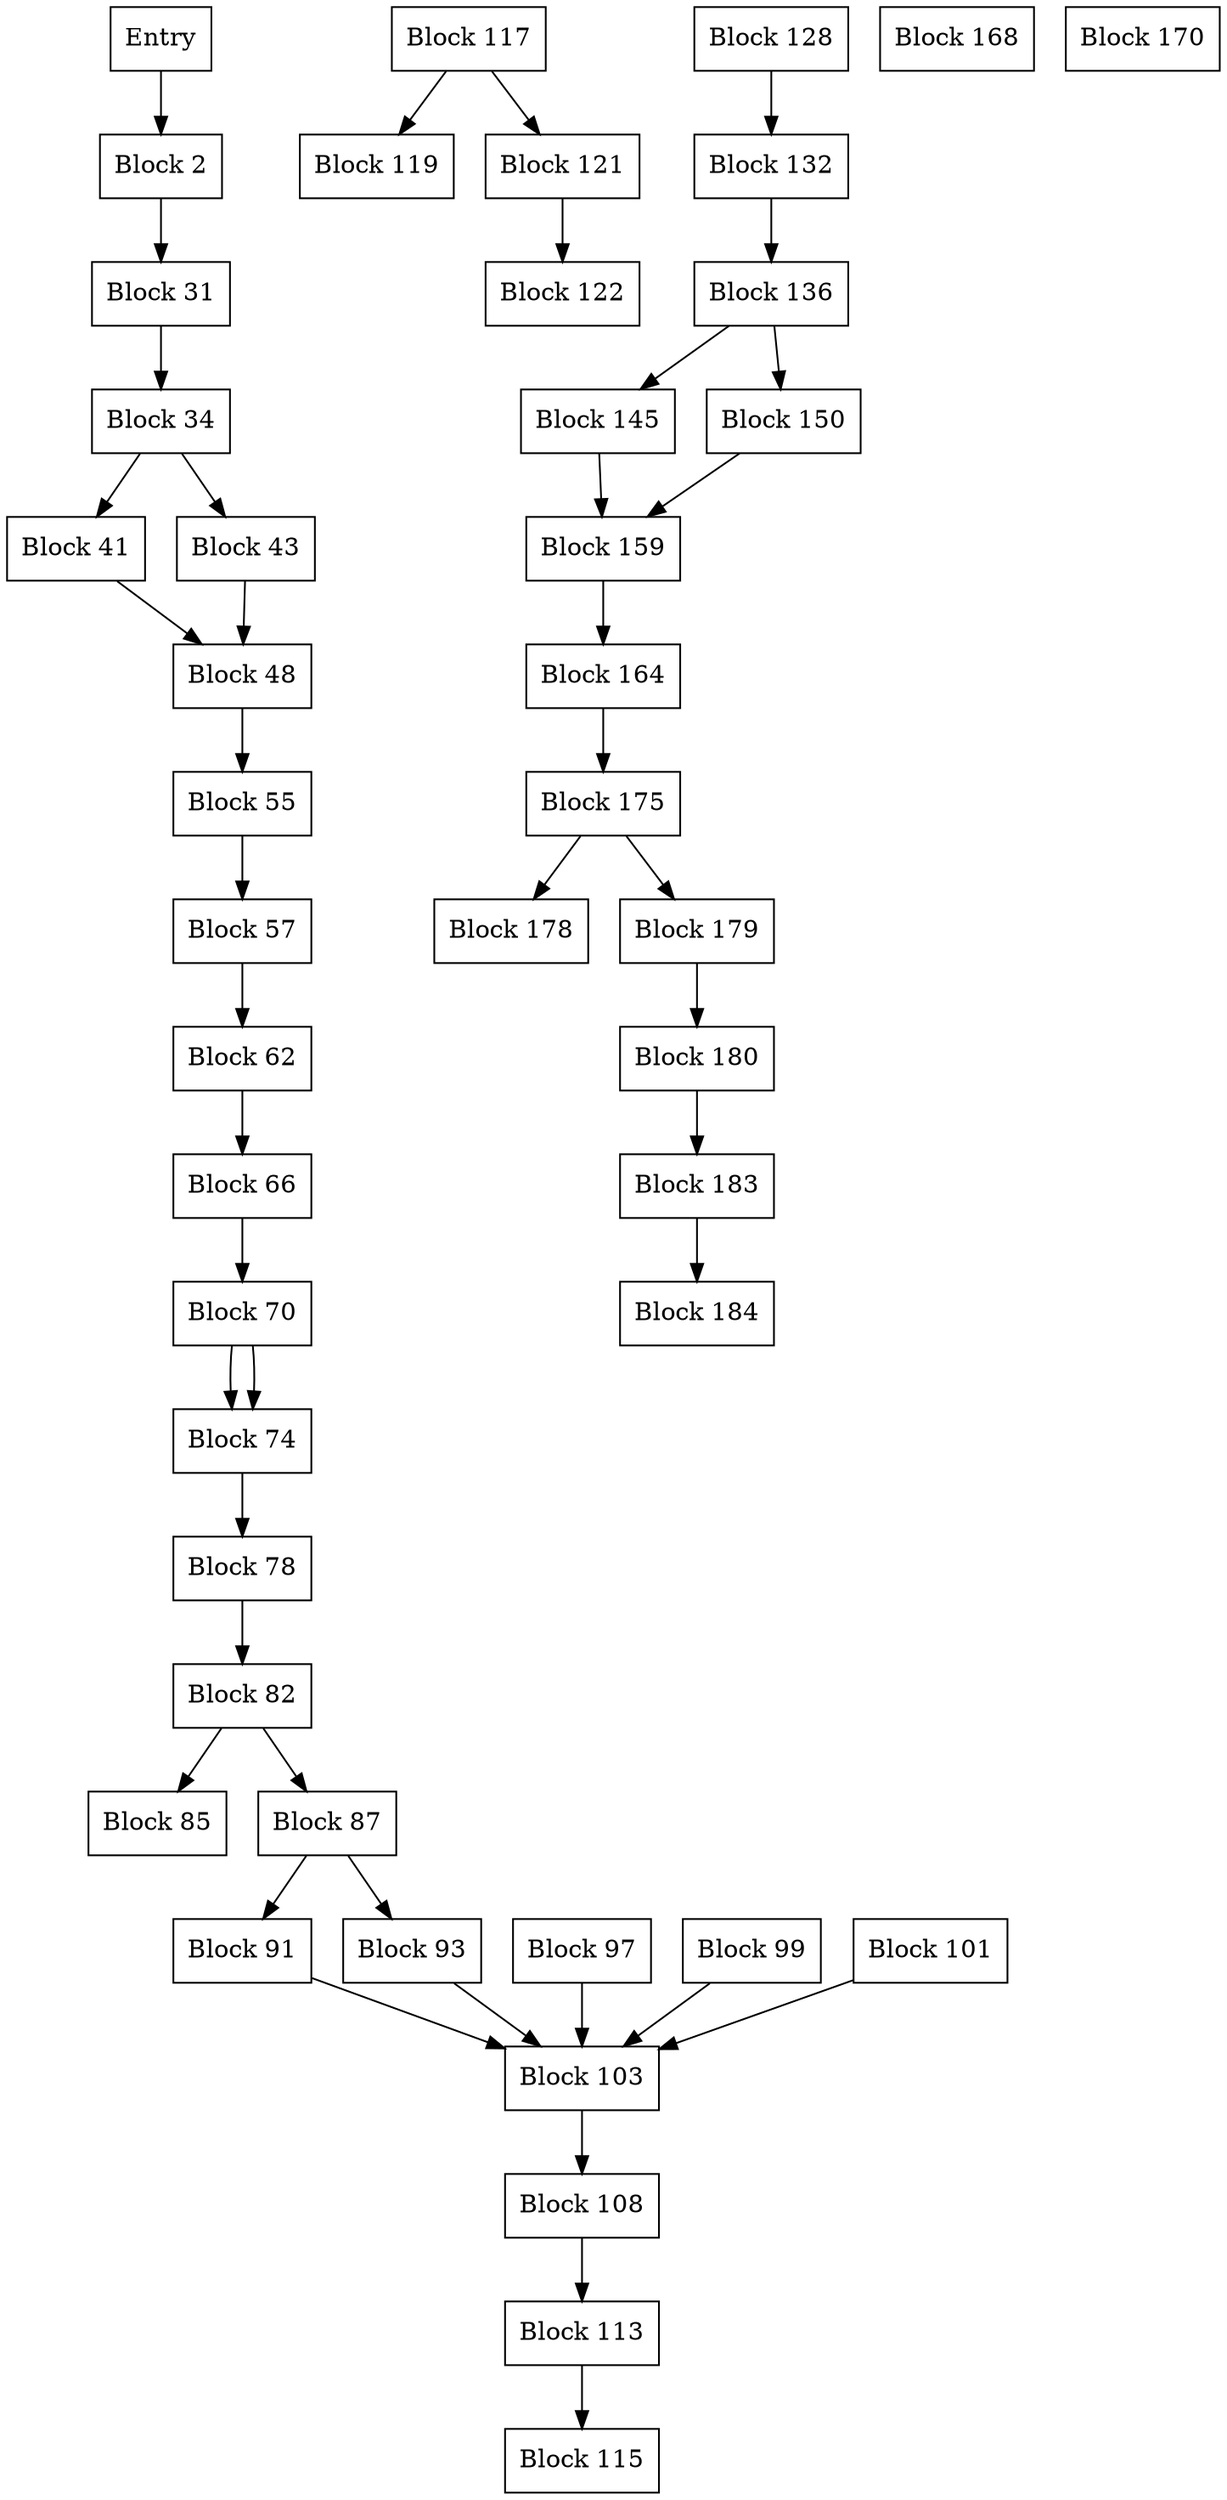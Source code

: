 digraph CFG {
    // Nodes
    node [shape=box];

    entry [label="Entry"];
    block_2 [label="Block 2"];
    block_31 [label="Block 31"];
    block_34 [label="Block 34"];
    block_41 [label="Block 41"];
    block_43 [label="Block 43"];
    block_48 [label="Block 48"];
    block_55 [label="Block 55"];
    block_57 [label="Block 57"];
    block_62 [label="Block 62"];
    block_66 [label="Block 66"];
    block_70 [label="Block 70"];
    block_74 [label="Block 74"];
    block_78 [label="Block 78"];
    block_82 [label="Block 82"];
    block_85 [label="Block 85"];
    block_87 [label="Block 87"];
    block_91 [label="Block 91"];
    block_93 [label="Block 93"];
    block_97 [label="Block 97"];
    block_99 [label="Block 99"];
    block_101 [label="Block 101"];
    block_103 [label="Block 103"];
    block_108 [label="Block 108"];
    block_113 [label="Block 113"];
    block_115 [label="Block 115"];
    block_117 [label="Block 117"];
    block_119 [label="Block 119"];
    block_121 [label="Block 121"];
    block_122 [label="Block 122"];
    block_128 [label="Block 128"];
    block_132 [label="Block 132"];
    block_136 [label="Block 136"];
    block_145 [label="Block 145"];
    block_150 [label="Block 150"];
    block_159 [label="Block 159"];
    block_164 [label="Block 164"];
    block_168 [label="Block 168"];
    block_170 [label="Block 170"];
    block_175 [label="Block 175"];
    block_178 [label="Block 178"];
    block_179 [label="Block 179"];
    block_180 [label="Block 180"];
    block_183 [label="Block 183"];
    block_184 [label="Block 184"];
    
    // Edges
    entry -> block_2;
    block_2 -> block_31;
    block_31 -> block_34;
    block_34 -> block_41;
    block_34 -> block_43;
    block_41 -> block_48;
    block_43 -> block_48;
    block_48 -> block_55;
    block_55 -> block_57;
    block_57 -> block_62;
    block_62 -> block_66;
    block_66 -> block_70;
    block_70 -> block_74;
    block_70 -> block_74;
    block_74 -> block_78;
    block_78 -> block_82;
    block_82 -> block_85;
    block_82 -> block_87;
    block_87 -> block_91;
    block_87 -> block_93;
    block_91 -> block_103;
    block_93 -> block_103;
    block_97 -> block_103;
    block_99 -> block_103;
    block_101 -> block_103;
    block_103 -> block_108;
    block_108 -> block_113;
    block_113 -> block_115;
    block_117 -> block_119;
    block_117 -> block_121;
    block_121 -> block_122;
    block_128 -> block_132;
    block_132 -> block_136;
    block_136 -> block_145;
    block_136 -> block_150;
    block_145 -> block_159;
    block_150 -> block_159;
    block_159 -> block_164;
    block_164 -> block_175;
    block_175 -> block_178;
    block_175 -> block_179;
    block_179 -> block_180;
    block_180 -> block_183;
    block_183 -> block_184;
}